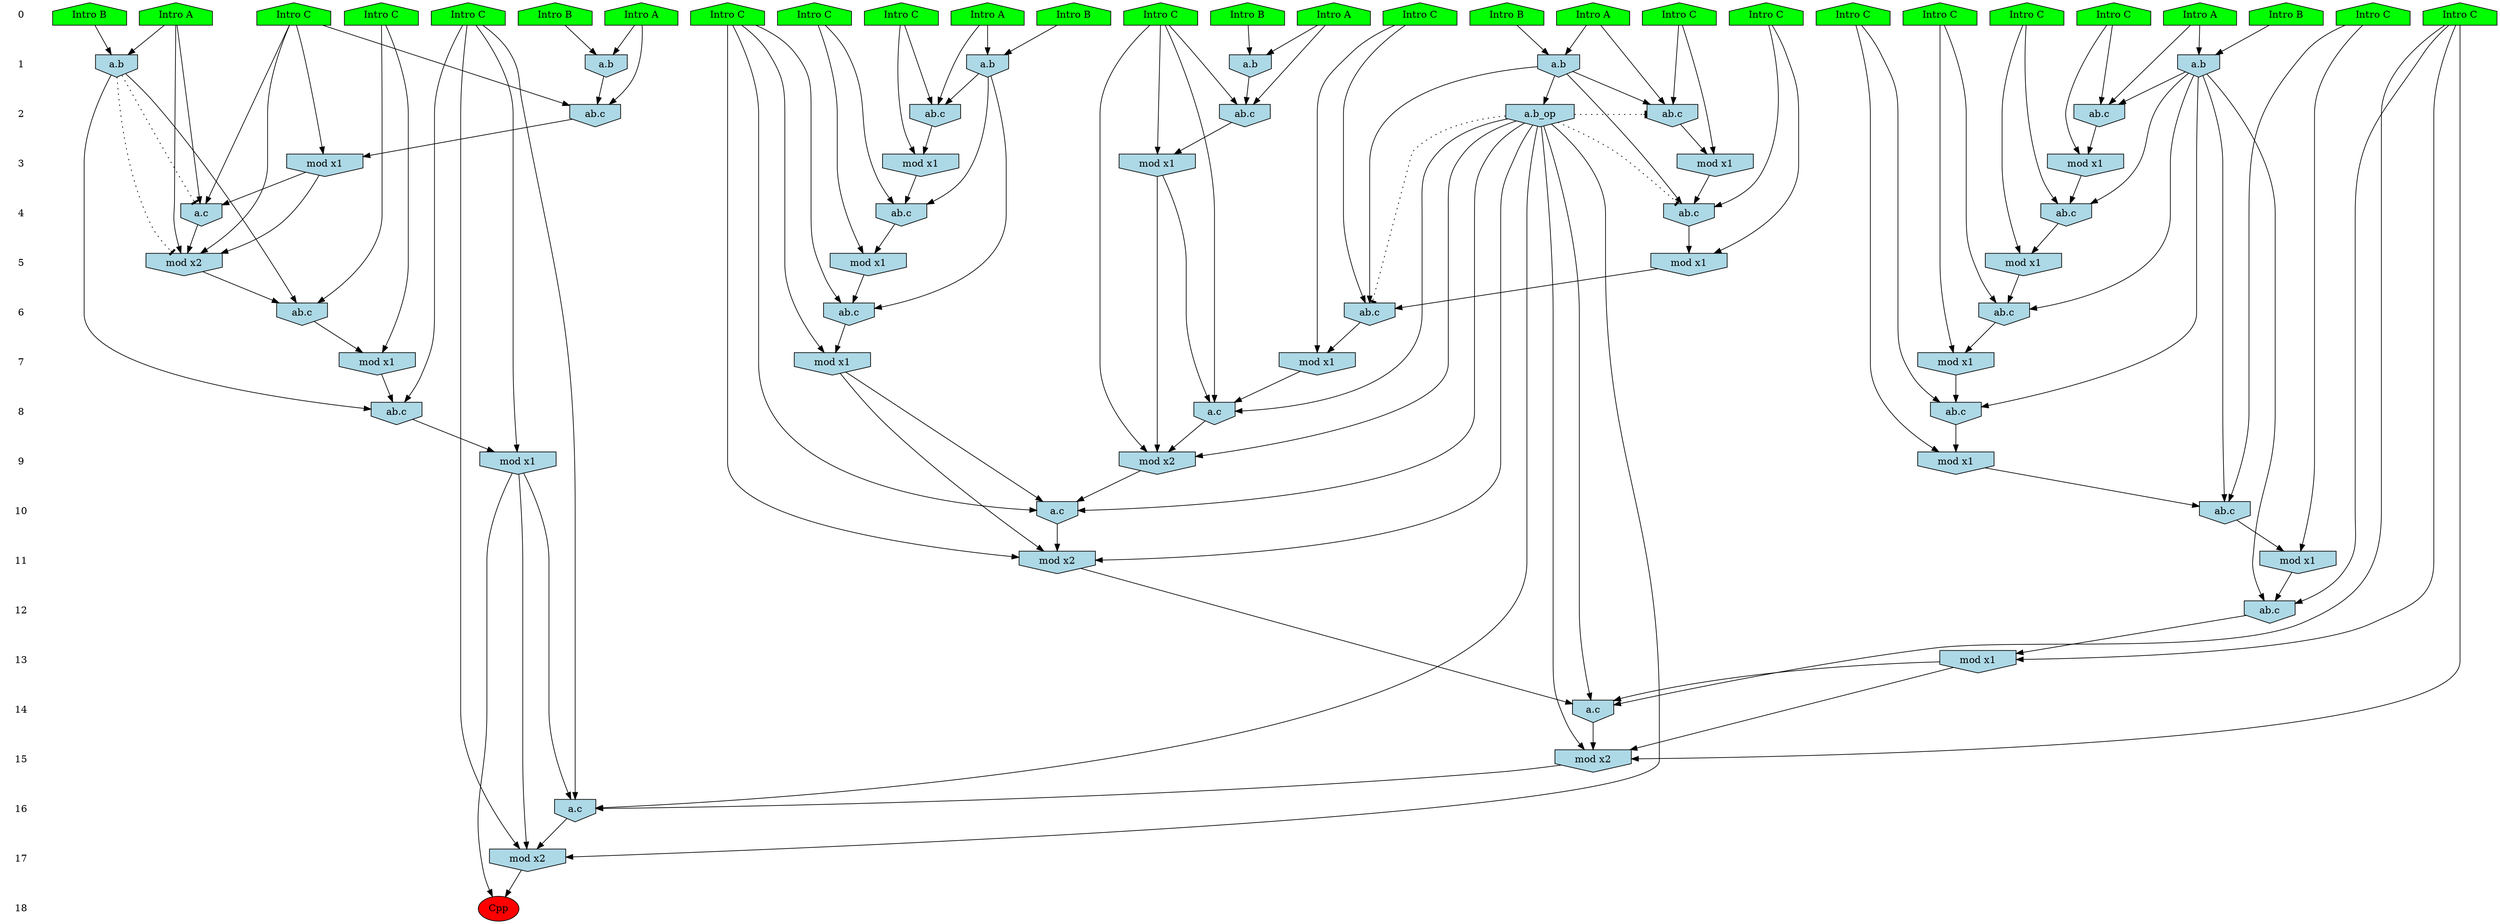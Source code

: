 /* Compression of 1 causal flows obtained in average at 1.774068E+01 t.u */
/* Compressed causal flows were: [3143] */
digraph G{
 ranksep=.5 ; 
{ rank = same ; "0" [shape=plaintext] ; node_1 [label ="Intro A", shape=house, style=filled, fillcolor=green] ;
node_2 [label ="Intro B", shape=house, style=filled, fillcolor=green] ;
node_3 [label ="Intro B", shape=house, style=filled, fillcolor=green] ;
node_4 [label ="Intro A", shape=house, style=filled, fillcolor=green] ;
node_5 [label ="Intro B", shape=house, style=filled, fillcolor=green] ;
node_6 [label ="Intro A", shape=house, style=filled, fillcolor=green] ;
node_7 [label ="Intro B", shape=house, style=filled, fillcolor=green] ;
node_8 [label ="Intro A", shape=house, style=filled, fillcolor=green] ;
node_9 [label ="Intro B", shape=house, style=filled, fillcolor=green] ;
node_10 [label ="Intro A", shape=house, style=filled, fillcolor=green] ;
node_11 [label ="Intro A", shape=house, style=filled, fillcolor=green] ;
node_12 [label ="Intro B", shape=house, style=filled, fillcolor=green] ;
node_13 [label ="Intro C", shape=house, style=filled, fillcolor=green] ;
node_14 [label ="Intro C", shape=house, style=filled, fillcolor=green] ;
node_15 [label ="Intro C", shape=house, style=filled, fillcolor=green] ;
node_16 [label ="Intro C", shape=house, style=filled, fillcolor=green] ;
node_17 [label ="Intro C", shape=house, style=filled, fillcolor=green] ;
node_18 [label ="Intro C", shape=house, style=filled, fillcolor=green] ;
node_19 [label ="Intro C", shape=house, style=filled, fillcolor=green] ;
node_20 [label ="Intro C", shape=house, style=filled, fillcolor=green] ;
node_21 [label ="Intro C", shape=house, style=filled, fillcolor=green] ;
node_22 [label ="Intro C", shape=house, style=filled, fillcolor=green] ;
node_23 [label ="Intro C", shape=house, style=filled, fillcolor=green] ;
node_24 [label ="Intro C", shape=house, style=filled, fillcolor=green] ;
node_25 [label ="Intro C", shape=house, style=filled, fillcolor=green] ;
node_26 [label ="Intro C", shape=house, style=filled, fillcolor=green] ;
node_27 [label ="Intro C", shape=house, style=filled, fillcolor=green] ;
node_28 [label ="Intro C", shape=house, style=filled, fillcolor=green] ;
}
{ rank = same ; "1" [shape=plaintext] ; node_29 [label="a.b", shape=invhouse, style=filled, fillcolor = lightblue] ;
node_30 [label="a.b", shape=invhouse, style=filled, fillcolor = lightblue] ;
node_34 [label="a.b", shape=invhouse, style=filled, fillcolor = lightblue] ;
node_39 [label="a.b", shape=invhouse, style=filled, fillcolor = lightblue] ;
node_42 [label="a.b", shape=invhouse, style=filled, fillcolor = lightblue] ;
node_50 [label="a.b", shape=invhouse, style=filled, fillcolor = lightblue] ;
}
{ rank = same ; "2" [shape=plaintext] ; node_31 [label="ab.c", shape=invhouse, style=filled, fillcolor = lightblue] ;
node_35 [label="ab.c", shape=invhouse, style=filled, fillcolor = lightblue] ;
node_37 [label="ab.c", shape=invhouse, style=filled, fillcolor = lightblue] ;
node_40 [label="ab.c", shape=invhouse, style=filled, fillcolor = lightblue] ;
node_46 [label="a.b_op", shape=invhouse, style=filled, fillcolor = lightblue] ;
node_47 [label="ab.c", shape=invhouse, style=filled, fillcolor = lightblue] ;
}
{ rank = same ; "3" [shape=plaintext] ; node_32 [label="mod x1", shape=invhouse, style=filled, fillcolor = lightblue] ;
node_36 [label="mod x1", shape=invhouse, style=filled, fillcolor = lightblue] ;
node_44 [label="mod x1", shape=invhouse, style=filled, fillcolor = lightblue] ;
node_49 [label="mod x1", shape=invhouse, style=filled, fillcolor = lightblue] ;
node_51 [label="mod x1", shape=invhouse, style=filled, fillcolor = lightblue] ;
}
{ rank = same ; "4" [shape=plaintext] ; node_33 [label="a.c", shape=invhouse, style=filled, fillcolor = lightblue] ;
node_41 [label="ab.c", shape=invhouse, style=filled, fillcolor = lightblue] ;
node_54 [label="ab.c", shape=invhouse, style=filled, fillcolor = lightblue] ;
node_57 [label="ab.c", shape=invhouse, style=filled, fillcolor = lightblue] ;
}
{ rank = same ; "5" [shape=plaintext] ; node_38 [label="mod x2", shape=invhouse, style=filled, fillcolor = lightblue] ;
node_43 [label="mod x1", shape=invhouse, style=filled, fillcolor = lightblue] ;
node_58 [label="mod x1", shape=invhouse, style=filled, fillcolor = lightblue] ;
node_62 [label="mod x1", shape=invhouse, style=filled, fillcolor = lightblue] ;
}
{ rank = same ; "6" [shape=plaintext] ; node_45 [label="ab.c", shape=invhouse, style=filled, fillcolor = lightblue] ;
node_52 [label="ab.c", shape=invhouse, style=filled, fillcolor = lightblue] ;
node_60 [label="ab.c", shape=invhouse, style=filled, fillcolor = lightblue] ;
node_65 [label="ab.c", shape=invhouse, style=filled, fillcolor = lightblue] ;
}
{ rank = same ; "7" [shape=plaintext] ; node_48 [label="mod x1", shape=invhouse, style=filled, fillcolor = lightblue] ;
node_53 [label="mod x1", shape=invhouse, style=filled, fillcolor = lightblue] ;
node_61 [label="mod x1", shape=invhouse, style=filled, fillcolor = lightblue] ;
node_66 [label="mod x1", shape=invhouse, style=filled, fillcolor = lightblue] ;
}
{ rank = same ; "8" [shape=plaintext] ; node_55 [label="ab.c", shape=invhouse, style=filled, fillcolor = lightblue] ;
node_59 [label="a.c", shape=invhouse, style=filled, fillcolor = lightblue] ;
node_63 [label="ab.c", shape=invhouse, style=filled, fillcolor = lightblue] ;
}
{ rank = same ; "9" [shape=plaintext] ; node_56 [label="mod x1", shape=invhouse, style=filled, fillcolor = lightblue] ;
node_64 [label="mod x1", shape=invhouse, style=filled, fillcolor = lightblue] ;
node_67 [label="mod x2", shape=invhouse, style=filled, fillcolor = lightblue] ;
}
{ rank = same ; "10" [shape=plaintext] ; node_68 [label="ab.c", shape=invhouse, style=filled, fillcolor = lightblue] ;
node_71 [label="a.c", shape=invhouse, style=filled, fillcolor = lightblue] ;
}
{ rank = same ; "11" [shape=plaintext] ; node_69 [label="mod x1", shape=invhouse, style=filled, fillcolor = lightblue] ;
node_73 [label="mod x2", shape=invhouse, style=filled, fillcolor = lightblue] ;
}
{ rank = same ; "12" [shape=plaintext] ; node_70 [label="ab.c", shape=invhouse, style=filled, fillcolor = lightblue] ;
}
{ rank = same ; "13" [shape=plaintext] ; node_72 [label="mod x1", shape=invhouse, style=filled, fillcolor = lightblue] ;
}
{ rank = same ; "14" [shape=plaintext] ; node_74 [label="a.c", shape=invhouse, style=filled, fillcolor = lightblue] ;
}
{ rank = same ; "15" [shape=plaintext] ; node_75 [label="mod x2", shape=invhouse, style=filled, fillcolor = lightblue] ;
}
{ rank = same ; "16" [shape=plaintext] ; node_76 [label="a.c", shape=invhouse, style=filled, fillcolor = lightblue] ;
}
{ rank = same ; "17" [shape=plaintext] ; node_77 [label="mod x2", shape=invhouse, style=filled, fillcolor = lightblue] ;
}
{ rank = same ; "18" [shape=plaintext] ; node_78 [label ="Cpp", style=filled, fillcolor=red] ;
}
"0" -> "1" [style="invis"]; 
"1" -> "2" [style="invis"]; 
"2" -> "3" [style="invis"]; 
"3" -> "4" [style="invis"]; 
"4" -> "5" [style="invis"]; 
"5" -> "6" [style="invis"]; 
"6" -> "7" [style="invis"]; 
"7" -> "8" [style="invis"]; 
"8" -> "9" [style="invis"]; 
"9" -> "10" [style="invis"]; 
"10" -> "11" [style="invis"]; 
"11" -> "12" [style="invis"]; 
"12" -> "13" [style="invis"]; 
"13" -> "14" [style="invis"]; 
"14" -> "15" [style="invis"]; 
"15" -> "16" [style="invis"]; 
"16" -> "17" [style="invis"]; 
"17" -> "18" [style="invis"]; 
node_5 -> node_29
node_11 -> node_29
node_4 -> node_30
node_9 -> node_30
node_11 -> node_31
node_18 -> node_31
node_29 -> node_31
node_18 -> node_32
node_31 -> node_32
node_1 -> node_33
node_18 -> node_33
node_32 -> node_33
node_3 -> node_34
node_6 -> node_34
node_6 -> node_35
node_13 -> node_35
node_34 -> node_35
node_13 -> node_36
node_35 -> node_36
node_4 -> node_37
node_26 -> node_37
node_30 -> node_37
node_1 -> node_38
node_18 -> node_38
node_32 -> node_38
node_33 -> node_38
node_2 -> node_39
node_8 -> node_39
node_8 -> node_40
node_27 -> node_40
node_39 -> node_40
node_15 -> node_41
node_34 -> node_41
node_36 -> node_41
node_10 -> node_42
node_12 -> node_42
node_15 -> node_43
node_41 -> node_43
node_26 -> node_44
node_37 -> node_44
node_23 -> node_45
node_34 -> node_45
node_43 -> node_45
node_34 -> node_46
node_10 -> node_47
node_14 -> node_47
node_42 -> node_47
node_23 -> node_48
node_45 -> node_48
node_14 -> node_49
node_47 -> node_49
node_1 -> node_50
node_7 -> node_50
node_27 -> node_51
node_40 -> node_51
node_16 -> node_52
node_38 -> node_52
node_50 -> node_52
node_16 -> node_53
node_52 -> node_53
node_20 -> node_54
node_39 -> node_54
node_51 -> node_54
node_19 -> node_55
node_50 -> node_55
node_53 -> node_55
node_19 -> node_56
node_55 -> node_56
node_24 -> node_57
node_30 -> node_57
node_44 -> node_57
node_24 -> node_58
node_57 -> node_58
node_14 -> node_59
node_46 -> node_59
node_48 -> node_59
node_49 -> node_59
node_21 -> node_60
node_30 -> node_60
node_58 -> node_60
node_21 -> node_61
node_60 -> node_61
node_20 -> node_62
node_54 -> node_62
node_22 -> node_63
node_30 -> node_63
node_61 -> node_63
node_22 -> node_64
node_63 -> node_64
node_17 -> node_65
node_39 -> node_65
node_62 -> node_65
node_17 -> node_66
node_65 -> node_66
node_14 -> node_67
node_46 -> node_67
node_49 -> node_67
node_59 -> node_67
node_25 -> node_68
node_30 -> node_68
node_64 -> node_68
node_25 -> node_69
node_68 -> node_69
node_28 -> node_70
node_30 -> node_70
node_69 -> node_70
node_17 -> node_71
node_46 -> node_71
node_66 -> node_71
node_67 -> node_71
node_28 -> node_72
node_70 -> node_72
node_17 -> node_73
node_46 -> node_73
node_66 -> node_73
node_71 -> node_73
node_28 -> node_74
node_46 -> node_74
node_72 -> node_74
node_73 -> node_74
node_28 -> node_75
node_46 -> node_75
node_72 -> node_75
node_74 -> node_75
node_19 -> node_76
node_46 -> node_76
node_56 -> node_76
node_75 -> node_76
node_19 -> node_77
node_46 -> node_77
node_56 -> node_77
node_76 -> node_77
node_56 -> node_78
node_77 -> node_78
node_46 -> node_45 [style=dotted, arrowhead = tee] 
node_46 -> node_41 [style=dotted, arrowhead = tee] 
node_46 -> node_35 [style=dotted, arrowhead = tee] 
node_50 -> node_38 [style=dotted, arrowhead = tee] 
node_50 -> node_33 [style=dotted, arrowhead = tee] 
}
/*
 Dot generation time: 0.000302
*/